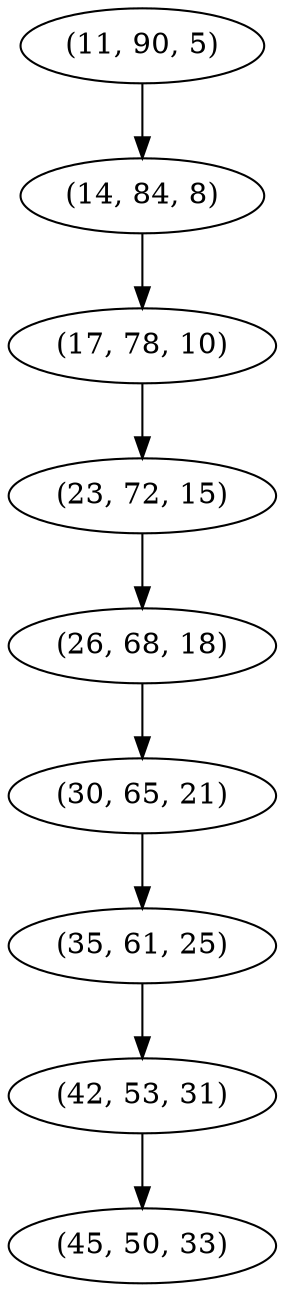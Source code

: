 digraph tree {
    "(11, 90, 5)";
    "(14, 84, 8)";
    "(17, 78, 10)";
    "(23, 72, 15)";
    "(26, 68, 18)";
    "(30, 65, 21)";
    "(35, 61, 25)";
    "(42, 53, 31)";
    "(45, 50, 33)";
    "(11, 90, 5)" -> "(14, 84, 8)";
    "(14, 84, 8)" -> "(17, 78, 10)";
    "(17, 78, 10)" -> "(23, 72, 15)";
    "(23, 72, 15)" -> "(26, 68, 18)";
    "(26, 68, 18)" -> "(30, 65, 21)";
    "(30, 65, 21)" -> "(35, 61, 25)";
    "(35, 61, 25)" -> "(42, 53, 31)";
    "(42, 53, 31)" -> "(45, 50, 33)";
}
